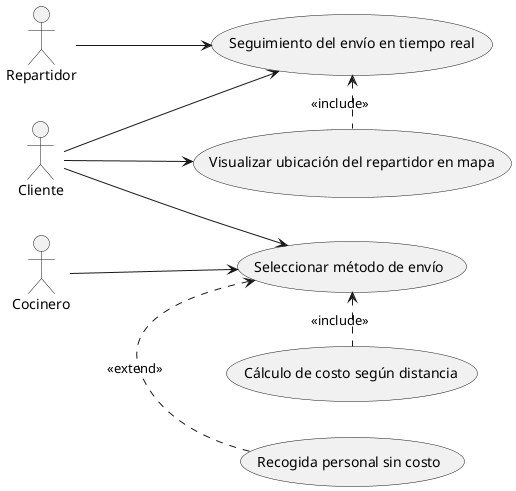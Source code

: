 @startuml
left to right direction

actor Cliente
actor Cocinero
actor Repartidor

usecase "Seleccionar método de envío" as SeleccionarEnvio
usecase "Cálculo de costo según distancia" as CalculoCosto
usecase "Recogida personal sin costo" as RecogidaGratuita
usecase "Seguimiento del envío en tiempo real" as SeguimientoEnvio
usecase "Visualizar ubicación del repartidor en mapa" as UbicacionRepartidor

Cliente --> SeleccionarEnvio
Cliente --> SeguimientoEnvio
Cliente --> UbicacionRepartidor

Cocinero --> SeleccionarEnvio
Repartidor --> SeguimientoEnvio

SeleccionarEnvio <. CalculoCosto : <<include>>
SeleccionarEnvio <. RecogidaGratuita : <<extend>>
SeguimientoEnvio <. UbicacionRepartidor : <<include>>
@enduml
